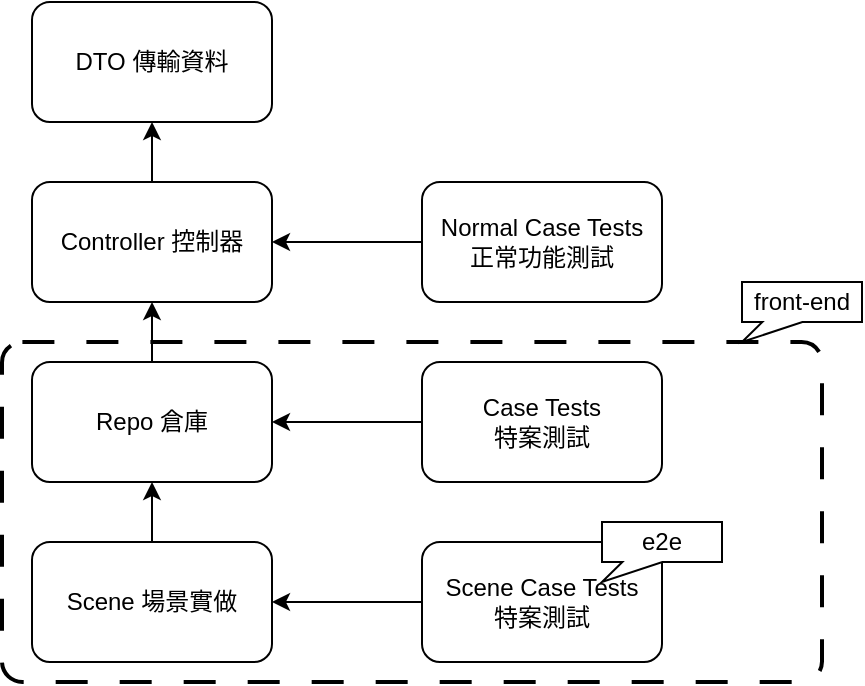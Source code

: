 <mxfile version="27.1.5">
  <diagram name="Page-1" id="dAX_NNCvKCBN_MK1_NEn">
    <mxGraphModel dx="570" dy="318" grid="1" gridSize="10" guides="1" tooltips="1" connect="1" arrows="1" fold="1" page="1" pageScale="1" pageWidth="850" pageHeight="1100" math="0" shadow="0">
      <root>
        <mxCell id="0" />
        <mxCell id="1" parent="0" />
        <mxCell id="Md4nLtJfasSK2j0x_W6q-2" value="" style="rounded=1;whiteSpace=wrap;html=1;arcSize=6;fontColor=default;labelBackgroundColor=none;fillColor=none;dashed=1;dashPattern=8 8;strokeWidth=2;" vertex="1" parent="1">
          <mxGeometry x="350" y="500" width="410" height="170" as="geometry" />
        </mxCell>
        <mxCell id="HAJv0g0JcyYsmDlTodIh-3" value="DTO 傳輸資料" style="rounded=1;whiteSpace=wrap;html=1;fillColor=light-dark(#FFFFFF,#FFFFFF);fontColor=light-dark(#000000,#000000);" parent="1" vertex="1">
          <mxGeometry x="365" y="330" width="120" height="60" as="geometry" />
        </mxCell>
        <mxCell id="HAJv0g0JcyYsmDlTodIh-5" style="edgeStyle=orthogonalEdgeStyle;rounded=0;orthogonalLoop=1;jettySize=auto;html=1;entryX=0.5;entryY=1;entryDx=0;entryDy=0;" parent="1" source="HAJv0g0JcyYsmDlTodIh-4" target="HAJv0g0JcyYsmDlTodIh-3" edge="1">
          <mxGeometry relative="1" as="geometry" />
        </mxCell>
        <mxCell id="HAJv0g0JcyYsmDlTodIh-4" value="Controller 控制器" style="rounded=1;whiteSpace=wrap;html=1;fillColor=light-dark(#FFFFFF,#FFFFFF);fontColor=light-dark(#000000,#000000);" parent="1" vertex="1">
          <mxGeometry x="365" y="420" width="120" height="60" as="geometry" />
        </mxCell>
        <mxCell id="HAJv0g0JcyYsmDlTodIh-7" style="edgeStyle=orthogonalEdgeStyle;rounded=0;orthogonalLoop=1;jettySize=auto;html=1;entryX=0.5;entryY=1;entryDx=0;entryDy=0;" parent="1" source="HAJv0g0JcyYsmDlTodIh-6" target="HAJv0g0JcyYsmDlTodIh-4" edge="1">
          <mxGeometry relative="1" as="geometry" />
        </mxCell>
        <mxCell id="HAJv0g0JcyYsmDlTodIh-6" value="Repo 倉庫" style="rounded=1;whiteSpace=wrap;html=1;fillColor=light-dark(#FFFFFF,#FFFFFF);fontColor=light-dark(#000000,#000000);" parent="1" vertex="1">
          <mxGeometry x="365" y="510" width="120" height="60" as="geometry" />
        </mxCell>
        <mxCell id="HAJv0g0JcyYsmDlTodIh-10" style="edgeStyle=orthogonalEdgeStyle;rounded=0;orthogonalLoop=1;jettySize=auto;html=1;entryX=0.5;entryY=1;entryDx=0;entryDy=0;" parent="1" source="HAJv0g0JcyYsmDlTodIh-9" target="HAJv0g0JcyYsmDlTodIh-6" edge="1">
          <mxGeometry relative="1" as="geometry" />
        </mxCell>
        <mxCell id="HAJv0g0JcyYsmDlTodIh-9" value="Scene 場景實做" style="rounded=1;whiteSpace=wrap;html=1;fillColor=light-dark(#FFFFFF,#FFFFFF);fontColor=light-dark(#000000,#000000);" parent="1" vertex="1">
          <mxGeometry x="365" y="600" width="120" height="60" as="geometry" />
        </mxCell>
        <mxCell id="HAJv0g0JcyYsmDlTodIh-12" style="edgeStyle=orthogonalEdgeStyle;rounded=0;orthogonalLoop=1;jettySize=auto;html=1;entryX=1;entryY=0.5;entryDx=0;entryDy=0;" parent="1" source="HAJv0g0JcyYsmDlTodIh-11" target="HAJv0g0JcyYsmDlTodIh-9" edge="1">
          <mxGeometry relative="1" as="geometry" />
        </mxCell>
        <mxCell id="HAJv0g0JcyYsmDlTodIh-11" value="Scene Case Tests&lt;div&gt;特案測試&lt;/div&gt;" style="rounded=1;whiteSpace=wrap;html=1;fillColor=light-dark(#FFFFFF,#FFFFFF);fontColor=light-dark(#000000,#000000);glass=0;shadow=0;" parent="1" vertex="1">
          <mxGeometry x="560" y="600" width="120" height="60" as="geometry" />
        </mxCell>
        <mxCell id="HAJv0g0JcyYsmDlTodIh-14" style="edgeStyle=orthogonalEdgeStyle;rounded=0;orthogonalLoop=1;jettySize=auto;html=1;" parent="1" source="HAJv0g0JcyYsmDlTodIh-13" target="HAJv0g0JcyYsmDlTodIh-4" edge="1">
          <mxGeometry relative="1" as="geometry" />
        </mxCell>
        <mxCell id="HAJv0g0JcyYsmDlTodIh-13" value="&lt;div&gt;Normal Case Tests&lt;/div&gt;&lt;div&gt;正常功能測試&lt;/div&gt;" style="rounded=1;whiteSpace=wrap;html=1;fillColor=light-dark(#FFFFFF,#FFFFFF);fontColor=light-dark(#000000,#000000);" parent="1" vertex="1">
          <mxGeometry x="560" y="420" width="120" height="60" as="geometry" />
        </mxCell>
        <mxCell id="HAJv0g0JcyYsmDlTodIh-16" style="edgeStyle=orthogonalEdgeStyle;rounded=0;orthogonalLoop=1;jettySize=auto;html=1;" parent="1" source="HAJv0g0JcyYsmDlTodIh-15" target="HAJv0g0JcyYsmDlTodIh-6" edge="1">
          <mxGeometry relative="1" as="geometry" />
        </mxCell>
        <mxCell id="HAJv0g0JcyYsmDlTodIh-15" value="&lt;div&gt;Case Tests&lt;/div&gt;&lt;div&gt;特案測試&lt;/div&gt;" style="rounded=1;whiteSpace=wrap;html=1;fillColor=light-dark(#FFFFFF,#FFFFFF);fontColor=light-dark(#000000,#000000);glass=0;shadow=0;" parent="1" vertex="1">
          <mxGeometry x="560" y="510" width="120" height="60" as="geometry" />
        </mxCell>
        <mxCell id="Md4nLtJfasSK2j0x_W6q-1" value="e2e" style="shape=callout;whiteSpace=wrap;html=1;perimeter=calloutPerimeter;position2=0;size=10;position=0.17;fillColor=light-dark(#FFFFFF,#FFF600);fontColor=light-dark(#000000,#000000);strokeColor=light-dark(#000000,#000000);" vertex="1" parent="1">
          <mxGeometry x="650" y="590" width="60" height="30" as="geometry" />
        </mxCell>
        <mxCell id="Md4nLtJfasSK2j0x_W6q-4" value="front-end" style="shape=callout;whiteSpace=wrap;html=1;perimeter=calloutPerimeter;position2=0;size=10;position=0.17;fillColor=none;fontColor=light-dark(#000000,#DFDFDF);" vertex="1" parent="1">
          <mxGeometry x="720" y="470" width="60" height="30" as="geometry" />
        </mxCell>
      </root>
    </mxGraphModel>
  </diagram>
</mxfile>
